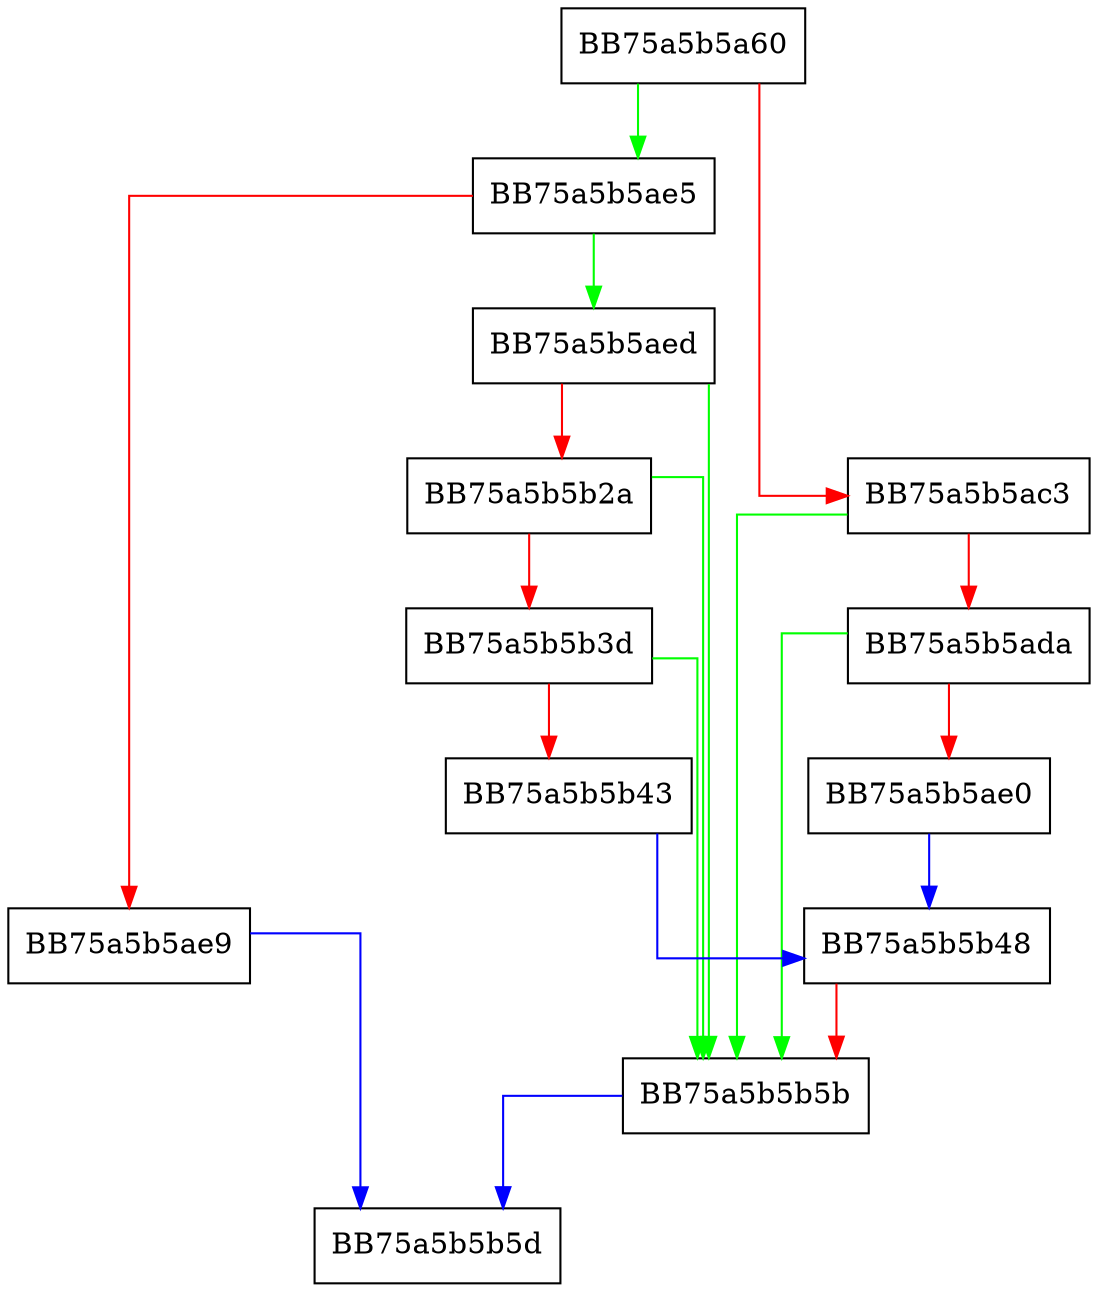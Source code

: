 digraph GetActiveNicAddress {
  node [shape="box"];
  graph [splines=ortho];
  BB75a5b5a60 -> BB75a5b5ae5 [color="green"];
  BB75a5b5a60 -> BB75a5b5ac3 [color="red"];
  BB75a5b5ac3 -> BB75a5b5b5b [color="green"];
  BB75a5b5ac3 -> BB75a5b5ada [color="red"];
  BB75a5b5ada -> BB75a5b5b5b [color="green"];
  BB75a5b5ada -> BB75a5b5ae0 [color="red"];
  BB75a5b5ae0 -> BB75a5b5b48 [color="blue"];
  BB75a5b5ae5 -> BB75a5b5aed [color="green"];
  BB75a5b5ae5 -> BB75a5b5ae9 [color="red"];
  BB75a5b5ae9 -> BB75a5b5b5d [color="blue"];
  BB75a5b5aed -> BB75a5b5b5b [color="green"];
  BB75a5b5aed -> BB75a5b5b2a [color="red"];
  BB75a5b5b2a -> BB75a5b5b5b [color="green"];
  BB75a5b5b2a -> BB75a5b5b3d [color="red"];
  BB75a5b5b3d -> BB75a5b5b5b [color="green"];
  BB75a5b5b3d -> BB75a5b5b43 [color="red"];
  BB75a5b5b43 -> BB75a5b5b48 [color="blue"];
  BB75a5b5b48 -> BB75a5b5b5b [color="red"];
  BB75a5b5b5b -> BB75a5b5b5d [color="blue"];
}